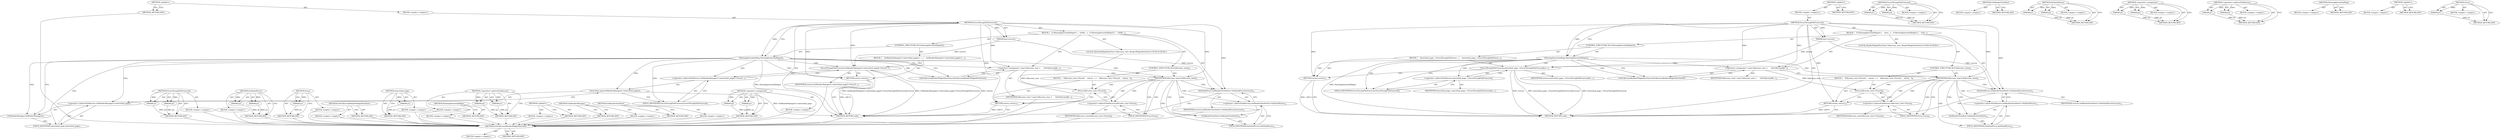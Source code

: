 digraph "Focus" {
vulnerable_76 [label=<(METHOD,GetRenderManager)>];
vulnerable_77 [label=<(BLOCK,&lt;empty&gt;,&lt;empty&gt;)>];
vulnerable_78 [label=<(METHOD_RETURN,ANY)>];
vulnerable_96 [label=<(METHOD,GetRenderViewHost)>];
vulnerable_97 [label=<(BLOCK,&lt;empty&gt;,&lt;empty&gt;)>];
vulnerable_98 [label=<(METHOD_RETURN,ANY)>];
vulnerable_6 [label=<(METHOD,&lt;global&gt;)<SUB>1</SUB>>];
vulnerable_7 [label=<(BLOCK,&lt;empty&gt;,&lt;empty&gt;)<SUB>1</SUB>>];
vulnerable_8 [label=<(METHOD,FocusThroughTabTraversal)<SUB>1</SUB>>];
vulnerable_9 [label=<(PARAM,bool reverse)<SUB>1</SUB>>];
vulnerable_10 [label=<(BLOCK,{
   if (ShowingInterstitialPage()) {
    GetRe...,{
   if (ShowingInterstitialPage()) {
    GetRe...)<SUB>1</SUB>>];
vulnerable_11 [label=<(CONTROL_STRUCTURE,IF,if (ShowingInterstitialPage()))<SUB>2</SUB>>];
vulnerable_12 [label=<(ShowingInterstitialPage,ShowingInterstitialPage())<SUB>2</SUB>>];
vulnerable_13 [label=<(BLOCK,{
    GetRenderManager()-&gt;interstitial_page()-&gt;...,{
    GetRenderManager()-&gt;interstitial_page()-&gt;...)<SUB>2</SUB>>];
vulnerable_14 [label=<(FocusThroughTabTraversal,GetRenderManager()-&gt;interstitial_page()-&gt;FocusT...)<SUB>3</SUB>>];
vulnerable_15 [label=<(&lt;operator&gt;.indirectFieldAccess,GetRenderManager()-&gt;interstitial_page()-&gt;FocusT...)<SUB>3</SUB>>];
vulnerable_16 [label=<(interstitial_page,GetRenderManager()-&gt;interstitial_page())<SUB>3</SUB>>];
vulnerable_17 [label=<(&lt;operator&gt;.indirectFieldAccess,GetRenderManager()-&gt;interstitial_page)<SUB>3</SUB>>];
vulnerable_18 [label=<(GetRenderManager,GetRenderManager())<SUB>3</SUB>>];
vulnerable_19 [label=<(FIELD_IDENTIFIER,interstitial_page,interstitial_page)<SUB>3</SUB>>];
vulnerable_20 [label=<(FIELD_IDENTIFIER,FocusThroughTabTraversal,FocusThroughTabTraversal)<SUB>3</SUB>>];
vulnerable_21 [label=<(IDENTIFIER,reverse,GetRenderManager()-&gt;interstitial_page()-&gt;FocusT...)<SUB>3</SUB>>];
vulnerable_22 [label=<(RETURN,return;,return;)<SUB>4</SUB>>];
vulnerable_23 [label="<(LOCAL,RenderWidgetHostView* fullscreen_view: RenderWidgetHostView*)<SUB>6</SUB>>"];
vulnerable_24 [label=<(&lt;operator&gt;.assignment,* const fullscreen_view =
      GetFullscreenRe...)<SUB>6</SUB>>];
vulnerable_25 [label=<(IDENTIFIER,fullscreen_view,* const fullscreen_view =
      GetFullscreenRe...)<SUB>6</SUB>>];
vulnerable_26 [label=<(GetFullscreenRenderWidgetHostView,GetFullscreenRenderWidgetHostView())<SUB>7</SUB>>];
vulnerable_27 [label=<(CONTROL_STRUCTURE,IF,if (fullscreen_view))<SUB>8</SUB>>];
vulnerable_28 [label=<(IDENTIFIER,fullscreen_view,if (fullscreen_view))<SUB>8</SUB>>];
vulnerable_29 [label=<(BLOCK,{
    fullscreen_view-&gt;Focus();
    return;
  },{
    fullscreen_view-&gt;Focus();
    return;
  })<SUB>8</SUB>>];
vulnerable_30 [label=<(Focus,fullscreen_view-&gt;Focus())<SUB>9</SUB>>];
vulnerable_31 [label=<(&lt;operator&gt;.indirectFieldAccess,fullscreen_view-&gt;Focus)<SUB>9</SUB>>];
vulnerable_32 [label=<(IDENTIFIER,fullscreen_view,fullscreen_view-&gt;Focus())<SUB>9</SUB>>];
vulnerable_33 [label=<(FIELD_IDENTIFIER,Focus,Focus)<SUB>9</SUB>>];
vulnerable_34 [label=<(RETURN,return;,return;)<SUB>10</SUB>>];
vulnerable_35 [label=<(SetInitialFocus,GetRenderViewHost()-&gt;SetInitialFocus(reverse))<SUB>12</SUB>>];
vulnerable_36 [label=<(&lt;operator&gt;.indirectFieldAccess,GetRenderViewHost()-&gt;SetInitialFocus)<SUB>12</SUB>>];
vulnerable_37 [label=<(GetRenderViewHost,GetRenderViewHost())<SUB>12</SUB>>];
vulnerable_38 [label=<(FIELD_IDENTIFIER,SetInitialFocus,SetInitialFocus)<SUB>12</SUB>>];
vulnerable_39 [label=<(IDENTIFIER,reverse,GetRenderViewHost()-&gt;SetInitialFocus(reverse))<SUB>12</SUB>>];
vulnerable_40 [label=<(METHOD_RETURN,void)<SUB>1</SUB>>];
vulnerable_42 [label=<(METHOD_RETURN,ANY)<SUB>1</SUB>>];
vulnerable_62 [label=<(METHOD,FocusThroughTabTraversal)>];
vulnerable_63 [label=<(PARAM,p1)>];
vulnerable_64 [label=<(PARAM,p2)>];
vulnerable_65 [label=<(BLOCK,&lt;empty&gt;,&lt;empty&gt;)>];
vulnerable_66 [label=<(METHOD_RETURN,ANY)>];
vulnerable_91 [label=<(METHOD,SetInitialFocus)>];
vulnerable_92 [label=<(PARAM,p1)>];
vulnerable_93 [label=<(PARAM,p2)>];
vulnerable_94 [label=<(BLOCK,&lt;empty&gt;,&lt;empty&gt;)>];
vulnerable_95 [label=<(METHOD_RETURN,ANY)>];
vulnerable_87 [label=<(METHOD,Focus)>];
vulnerable_88 [label=<(PARAM,p1)>];
vulnerable_89 [label=<(BLOCK,&lt;empty&gt;,&lt;empty&gt;)>];
vulnerable_90 [label=<(METHOD_RETURN,ANY)>];
vulnerable_84 [label=<(METHOD,GetFullscreenRenderWidgetHostView)>];
vulnerable_85 [label=<(BLOCK,&lt;empty&gt;,&lt;empty&gt;)>];
vulnerable_86 [label=<(METHOD_RETURN,ANY)>];
vulnerable_72 [label=<(METHOD,interstitial_page)>];
vulnerable_73 [label=<(PARAM,p1)>];
vulnerable_74 [label=<(BLOCK,&lt;empty&gt;,&lt;empty&gt;)>];
vulnerable_75 [label=<(METHOD_RETURN,ANY)>];
vulnerable_67 [label=<(METHOD,&lt;operator&gt;.indirectFieldAccess)>];
vulnerable_68 [label=<(PARAM,p1)>];
vulnerable_69 [label=<(PARAM,p2)>];
vulnerable_70 [label=<(BLOCK,&lt;empty&gt;,&lt;empty&gt;)>];
vulnerable_71 [label=<(METHOD_RETURN,ANY)>];
vulnerable_59 [label=<(METHOD,ShowingInterstitialPage)>];
vulnerable_60 [label=<(BLOCK,&lt;empty&gt;,&lt;empty&gt;)>];
vulnerable_61 [label=<(METHOD_RETURN,ANY)>];
vulnerable_53 [label=<(METHOD,&lt;global&gt;)<SUB>1</SUB>>];
vulnerable_54 [label=<(BLOCK,&lt;empty&gt;,&lt;empty&gt;)>];
vulnerable_55 [label=<(METHOD_RETURN,ANY)>];
vulnerable_79 [label=<(METHOD,&lt;operator&gt;.assignment)>];
vulnerable_80 [label=<(PARAM,p1)>];
vulnerable_81 [label=<(PARAM,p2)>];
vulnerable_82 [label=<(BLOCK,&lt;empty&gt;,&lt;empty&gt;)>];
vulnerable_83 [label=<(METHOD_RETURN,ANY)>];
fixed_74 [label=<(METHOD,GetFullscreenRenderWidgetHostView)>];
fixed_75 [label=<(BLOCK,&lt;empty&gt;,&lt;empty&gt;)>];
fixed_76 [label=<(METHOD_RETURN,ANY)>];
fixed_6 [label=<(METHOD,&lt;global&gt;)<SUB>1</SUB>>];
fixed_7 [label=<(BLOCK,&lt;empty&gt;,&lt;empty&gt;)<SUB>1</SUB>>];
fixed_8 [label=<(METHOD,FocusThroughTabTraversal)<SUB>1</SUB>>];
fixed_9 [label=<(PARAM,bool reverse)<SUB>1</SUB>>];
fixed_10 [label=<(BLOCK,{
   if (ShowingInterstitialPage()) {
    inter...,{
   if (ShowingInterstitialPage()) {
    inter...)<SUB>1</SUB>>];
fixed_11 [label=<(CONTROL_STRUCTURE,IF,if (ShowingInterstitialPage()))<SUB>2</SUB>>];
fixed_12 [label=<(ShowingInterstitialPage,ShowingInterstitialPage())<SUB>2</SUB>>];
fixed_13 [label=<(BLOCK,{
    interstitial_page_-&gt;FocusThroughTabTraver...,{
    interstitial_page_-&gt;FocusThroughTabTraver...)<SUB>2</SUB>>];
fixed_14 [label=<(FocusThroughTabTraversal,interstitial_page_-&gt;FocusThroughTabTraversal(re...)<SUB>3</SUB>>];
fixed_15 [label=<(&lt;operator&gt;.indirectFieldAccess,interstitial_page_-&gt;FocusThroughTabTraversal)<SUB>3</SUB>>];
fixed_16 [label=<(IDENTIFIER,interstitial_page_,interstitial_page_-&gt;FocusThroughTabTraversal(re...)<SUB>3</SUB>>];
fixed_17 [label=<(FIELD_IDENTIFIER,FocusThroughTabTraversal,FocusThroughTabTraversal)<SUB>3</SUB>>];
fixed_18 [label=<(IDENTIFIER,reverse,interstitial_page_-&gt;FocusThroughTabTraversal(re...)<SUB>3</SUB>>];
fixed_19 [label=<(RETURN,return;,return;)<SUB>4</SUB>>];
fixed_20 [label="<(LOCAL,RenderWidgetHostView* fullscreen_view: RenderWidgetHostView*)<SUB>6</SUB>>"];
fixed_21 [label=<(&lt;operator&gt;.assignment,* const fullscreen_view =
      GetFullscreenRe...)<SUB>6</SUB>>];
fixed_22 [label=<(IDENTIFIER,fullscreen_view,* const fullscreen_view =
      GetFullscreenRe...)<SUB>6</SUB>>];
fixed_23 [label=<(GetFullscreenRenderWidgetHostView,GetFullscreenRenderWidgetHostView())<SUB>7</SUB>>];
fixed_24 [label=<(CONTROL_STRUCTURE,IF,if (fullscreen_view))<SUB>8</SUB>>];
fixed_25 [label=<(IDENTIFIER,fullscreen_view,if (fullscreen_view))<SUB>8</SUB>>];
fixed_26 [label=<(BLOCK,{
    fullscreen_view-&gt;Focus();
    return;
  },{
    fullscreen_view-&gt;Focus();
    return;
  })<SUB>8</SUB>>];
fixed_27 [label=<(Focus,fullscreen_view-&gt;Focus())<SUB>9</SUB>>];
fixed_28 [label=<(&lt;operator&gt;.indirectFieldAccess,fullscreen_view-&gt;Focus)<SUB>9</SUB>>];
fixed_29 [label=<(IDENTIFIER,fullscreen_view,fullscreen_view-&gt;Focus())<SUB>9</SUB>>];
fixed_30 [label=<(FIELD_IDENTIFIER,Focus,Focus)<SUB>9</SUB>>];
fixed_31 [label=<(RETURN,return;,return;)<SUB>10</SUB>>];
fixed_32 [label=<(SetInitialFocus,GetRenderViewHost()-&gt;SetInitialFocus(reverse))<SUB>12</SUB>>];
fixed_33 [label=<(&lt;operator&gt;.indirectFieldAccess,GetRenderViewHost()-&gt;SetInitialFocus)<SUB>12</SUB>>];
fixed_34 [label=<(GetRenderViewHost,GetRenderViewHost())<SUB>12</SUB>>];
fixed_35 [label=<(FIELD_IDENTIFIER,SetInitialFocus,SetInitialFocus)<SUB>12</SUB>>];
fixed_36 [label=<(IDENTIFIER,reverse,GetRenderViewHost()-&gt;SetInitialFocus(reverse))<SUB>12</SUB>>];
fixed_37 [label=<(METHOD_RETURN,void)<SUB>1</SUB>>];
fixed_39 [label=<(METHOD_RETURN,ANY)<SUB>1</SUB>>];
fixed_59 [label=<(METHOD,FocusThroughTabTraversal)>];
fixed_60 [label=<(PARAM,p1)>];
fixed_61 [label=<(PARAM,p2)>];
fixed_62 [label=<(BLOCK,&lt;empty&gt;,&lt;empty&gt;)>];
fixed_63 [label=<(METHOD_RETURN,ANY)>];
fixed_86 [label=<(METHOD,GetRenderViewHost)>];
fixed_87 [label=<(BLOCK,&lt;empty&gt;,&lt;empty&gt;)>];
fixed_88 [label=<(METHOD_RETURN,ANY)>];
fixed_81 [label=<(METHOD,SetInitialFocus)>];
fixed_82 [label=<(PARAM,p1)>];
fixed_83 [label=<(PARAM,p2)>];
fixed_84 [label=<(BLOCK,&lt;empty&gt;,&lt;empty&gt;)>];
fixed_85 [label=<(METHOD_RETURN,ANY)>];
fixed_69 [label=<(METHOD,&lt;operator&gt;.assignment)>];
fixed_70 [label=<(PARAM,p1)>];
fixed_71 [label=<(PARAM,p2)>];
fixed_72 [label=<(BLOCK,&lt;empty&gt;,&lt;empty&gt;)>];
fixed_73 [label=<(METHOD_RETURN,ANY)>];
fixed_64 [label=<(METHOD,&lt;operator&gt;.indirectFieldAccess)>];
fixed_65 [label=<(PARAM,p1)>];
fixed_66 [label=<(PARAM,p2)>];
fixed_67 [label=<(BLOCK,&lt;empty&gt;,&lt;empty&gt;)>];
fixed_68 [label=<(METHOD_RETURN,ANY)>];
fixed_56 [label=<(METHOD,ShowingInterstitialPage)>];
fixed_57 [label=<(BLOCK,&lt;empty&gt;,&lt;empty&gt;)>];
fixed_58 [label=<(METHOD_RETURN,ANY)>];
fixed_50 [label=<(METHOD,&lt;global&gt;)<SUB>1</SUB>>];
fixed_51 [label=<(BLOCK,&lt;empty&gt;,&lt;empty&gt;)>];
fixed_52 [label=<(METHOD_RETURN,ANY)>];
fixed_77 [label=<(METHOD,Focus)>];
fixed_78 [label=<(PARAM,p1)>];
fixed_79 [label=<(BLOCK,&lt;empty&gt;,&lt;empty&gt;)>];
fixed_80 [label=<(METHOD_RETURN,ANY)>];
vulnerable_76 -> vulnerable_77  [key=0, label="AST: "];
vulnerable_76 -> vulnerable_78  [key=0, label="AST: "];
vulnerable_76 -> vulnerable_78  [key=1, label="CFG: "];
vulnerable_77 -> fixed_74  [key=0];
vulnerable_78 -> fixed_74  [key=0];
vulnerable_96 -> vulnerable_97  [key=0, label="AST: "];
vulnerable_96 -> vulnerable_98  [key=0, label="AST: "];
vulnerable_96 -> vulnerable_98  [key=1, label="CFG: "];
vulnerable_97 -> fixed_74  [key=0];
vulnerable_98 -> fixed_74  [key=0];
vulnerable_6 -> vulnerable_7  [key=0, label="AST: "];
vulnerable_6 -> vulnerable_42  [key=0, label="AST: "];
vulnerable_6 -> vulnerable_42  [key=1, label="CFG: "];
vulnerable_7 -> vulnerable_8  [key=0, label="AST: "];
vulnerable_8 -> vulnerable_9  [key=0, label="AST: "];
vulnerable_8 -> vulnerable_9  [key=1, label="DDG: "];
vulnerable_8 -> vulnerable_10  [key=0, label="AST: "];
vulnerable_8 -> vulnerable_40  [key=0, label="AST: "];
vulnerable_8 -> vulnerable_12  [key=0, label="CFG: "];
vulnerable_8 -> vulnerable_12  [key=1, label="DDG: "];
vulnerable_8 -> vulnerable_24  [key=0, label="DDG: "];
vulnerable_8 -> vulnerable_28  [key=0, label="DDG: "];
vulnerable_8 -> vulnerable_35  [key=0, label="DDG: "];
vulnerable_8 -> vulnerable_22  [key=0, label="DDG: "];
vulnerable_8 -> vulnerable_34  [key=0, label="DDG: "];
vulnerable_8 -> vulnerable_14  [key=0, label="DDG: "];
vulnerable_9 -> vulnerable_35  [key=0, label="DDG: reverse"];
vulnerable_9 -> vulnerable_14  [key=0, label="DDG: reverse"];
vulnerable_10 -> vulnerable_11  [key=0, label="AST: "];
vulnerable_10 -> vulnerable_23  [key=0, label="AST: "];
vulnerable_10 -> vulnerable_24  [key=0, label="AST: "];
vulnerable_10 -> vulnerable_27  [key=0, label="AST: "];
vulnerable_10 -> vulnerable_35  [key=0, label="AST: "];
vulnerable_11 -> vulnerable_12  [key=0, label="AST: "];
vulnerable_11 -> vulnerable_13  [key=0, label="AST: "];
vulnerable_12 -> vulnerable_18  [key=0, label="CFG: "];
vulnerable_12 -> vulnerable_18  [key=1, label="CDG: "];
vulnerable_12 -> vulnerable_26  [key=0, label="CFG: "];
vulnerable_12 -> vulnerable_26  [key=1, label="CDG: "];
vulnerable_12 -> vulnerable_40  [key=0, label="DDG: ShowingInterstitialPage()"];
vulnerable_12 -> vulnerable_24  [key=0, label="CDG: "];
vulnerable_12 -> vulnerable_16  [key=0, label="CDG: "];
vulnerable_12 -> vulnerable_17  [key=0, label="CDG: "];
vulnerable_12 -> vulnerable_15  [key=0, label="CDG: "];
vulnerable_12 -> vulnerable_14  [key=0, label="CDG: "];
vulnerable_12 -> vulnerable_19  [key=0, label="CDG: "];
vulnerable_12 -> vulnerable_28  [key=0, label="CDG: "];
vulnerable_12 -> vulnerable_20  [key=0, label="CDG: "];
vulnerable_12 -> vulnerable_22  [key=0, label="CDG: "];
vulnerable_13 -> vulnerable_14  [key=0, label="AST: "];
vulnerable_13 -> vulnerable_22  [key=0, label="AST: "];
vulnerable_14 -> vulnerable_15  [key=0, label="AST: "];
vulnerable_14 -> vulnerable_21  [key=0, label="AST: "];
vulnerable_14 -> vulnerable_22  [key=0, label="CFG: "];
vulnerable_14 -> vulnerable_40  [key=0, label="DDG: GetRenderManager()-&gt;interstitial_page()-&gt;FocusThroughTabTraversal"];
vulnerable_14 -> vulnerable_40  [key=1, label="DDG: reverse"];
vulnerable_14 -> vulnerable_40  [key=2, label="DDG: GetRenderManager()-&gt;interstitial_page()-&gt;FocusThroughTabTraversal(reverse)"];
vulnerable_15 -> vulnerable_16  [key=0, label="AST: "];
vulnerable_15 -> vulnerable_20  [key=0, label="AST: "];
vulnerable_15 -> vulnerable_14  [key=0, label="CFG: "];
vulnerable_16 -> vulnerable_17  [key=0, label="AST: "];
vulnerable_16 -> vulnerable_20  [key=0, label="CFG: "];
vulnerable_16 -> vulnerable_40  [key=0, label="DDG: GetRenderManager()-&gt;interstitial_page"];
vulnerable_17 -> vulnerable_18  [key=0, label="AST: "];
vulnerable_17 -> vulnerable_19  [key=0, label="AST: "];
vulnerable_17 -> vulnerable_16  [key=0, label="CFG: "];
vulnerable_18 -> vulnerable_19  [key=0, label="CFG: "];
vulnerable_19 -> vulnerable_17  [key=0, label="CFG: "];
vulnerable_20 -> vulnerable_15  [key=0, label="CFG: "];
vulnerable_21 -> fixed_74  [key=0];
vulnerable_22 -> vulnerable_40  [key=0, label="CFG: "];
vulnerable_22 -> vulnerable_40  [key=1, label="DDG: &lt;RET&gt;"];
vulnerable_23 -> fixed_74  [key=0];
vulnerable_24 -> vulnerable_25  [key=0, label="AST: "];
vulnerable_24 -> vulnerable_26  [key=0, label="AST: "];
vulnerable_24 -> vulnerable_28  [key=0, label="CFG: "];
vulnerable_24 -> vulnerable_30  [key=0, label="DDG: fullscreen_view"];
vulnerable_25 -> fixed_74  [key=0];
vulnerable_26 -> vulnerable_24  [key=0, label="CFG: "];
vulnerable_27 -> vulnerable_28  [key=0, label="AST: "];
vulnerable_27 -> vulnerable_29  [key=0, label="AST: "];
vulnerable_28 -> vulnerable_37  [key=0, label="CFG: "];
vulnerable_28 -> vulnerable_37  [key=1, label="CDG: "];
vulnerable_28 -> vulnerable_33  [key=0, label="CFG: "];
vulnerable_28 -> vulnerable_33  [key=1, label="CDG: "];
vulnerable_28 -> vulnerable_30  [key=0, label="CDG: "];
vulnerable_28 -> vulnerable_34  [key=0, label="CDG: "];
vulnerable_28 -> vulnerable_36  [key=0, label="CDG: "];
vulnerable_28 -> vulnerable_35  [key=0, label="CDG: "];
vulnerable_28 -> vulnerable_38  [key=0, label="CDG: "];
vulnerable_28 -> vulnerable_31  [key=0, label="CDG: "];
vulnerable_29 -> vulnerable_30  [key=0, label="AST: "];
vulnerable_29 -> vulnerable_34  [key=0, label="AST: "];
vulnerable_30 -> vulnerable_31  [key=0, label="AST: "];
vulnerable_30 -> vulnerable_34  [key=0, label="CFG: "];
vulnerable_31 -> vulnerable_32  [key=0, label="AST: "];
vulnerable_31 -> vulnerable_33  [key=0, label="AST: "];
vulnerable_31 -> vulnerable_30  [key=0, label="CFG: "];
vulnerable_32 -> fixed_74  [key=0];
vulnerable_33 -> vulnerable_31  [key=0, label="CFG: "];
vulnerable_34 -> vulnerable_40  [key=0, label="CFG: "];
vulnerable_34 -> vulnerable_40  [key=1, label="DDG: &lt;RET&gt;"];
vulnerable_35 -> vulnerable_36  [key=0, label="AST: "];
vulnerable_35 -> vulnerable_39  [key=0, label="AST: "];
vulnerable_35 -> vulnerable_40  [key=0, label="CFG: "];
vulnerable_36 -> vulnerable_37  [key=0, label="AST: "];
vulnerable_36 -> vulnerable_38  [key=0, label="AST: "];
vulnerable_36 -> vulnerable_35  [key=0, label="CFG: "];
vulnerable_37 -> vulnerable_38  [key=0, label="CFG: "];
vulnerable_38 -> vulnerable_36  [key=0, label="CFG: "];
vulnerable_39 -> fixed_74  [key=0];
vulnerable_40 -> fixed_74  [key=0];
vulnerable_42 -> fixed_74  [key=0];
vulnerable_62 -> vulnerable_63  [key=0, label="AST: "];
vulnerable_62 -> vulnerable_63  [key=1, label="DDG: "];
vulnerable_62 -> vulnerable_65  [key=0, label="AST: "];
vulnerable_62 -> vulnerable_64  [key=0, label="AST: "];
vulnerable_62 -> vulnerable_64  [key=1, label="DDG: "];
vulnerable_62 -> vulnerable_66  [key=0, label="AST: "];
vulnerable_62 -> vulnerable_66  [key=1, label="CFG: "];
vulnerable_63 -> vulnerable_66  [key=0, label="DDG: p1"];
vulnerable_64 -> vulnerable_66  [key=0, label="DDG: p2"];
vulnerable_65 -> fixed_74  [key=0];
vulnerable_66 -> fixed_74  [key=0];
vulnerable_91 -> vulnerable_92  [key=0, label="AST: "];
vulnerable_91 -> vulnerable_92  [key=1, label="DDG: "];
vulnerable_91 -> vulnerable_94  [key=0, label="AST: "];
vulnerable_91 -> vulnerable_93  [key=0, label="AST: "];
vulnerable_91 -> vulnerable_93  [key=1, label="DDG: "];
vulnerable_91 -> vulnerable_95  [key=0, label="AST: "];
vulnerable_91 -> vulnerable_95  [key=1, label="CFG: "];
vulnerable_92 -> vulnerable_95  [key=0, label="DDG: p1"];
vulnerable_93 -> vulnerable_95  [key=0, label="DDG: p2"];
vulnerable_94 -> fixed_74  [key=0];
vulnerable_95 -> fixed_74  [key=0];
vulnerable_87 -> vulnerable_88  [key=0, label="AST: "];
vulnerable_87 -> vulnerable_88  [key=1, label="DDG: "];
vulnerable_87 -> vulnerable_89  [key=0, label="AST: "];
vulnerable_87 -> vulnerable_90  [key=0, label="AST: "];
vulnerable_87 -> vulnerable_90  [key=1, label="CFG: "];
vulnerable_88 -> vulnerable_90  [key=0, label="DDG: p1"];
vulnerable_89 -> fixed_74  [key=0];
vulnerable_90 -> fixed_74  [key=0];
vulnerable_84 -> vulnerable_85  [key=0, label="AST: "];
vulnerable_84 -> vulnerable_86  [key=0, label="AST: "];
vulnerable_84 -> vulnerable_86  [key=1, label="CFG: "];
vulnerable_85 -> fixed_74  [key=0];
vulnerable_86 -> fixed_74  [key=0];
vulnerable_72 -> vulnerable_73  [key=0, label="AST: "];
vulnerable_72 -> vulnerable_73  [key=1, label="DDG: "];
vulnerable_72 -> vulnerable_74  [key=0, label="AST: "];
vulnerable_72 -> vulnerable_75  [key=0, label="AST: "];
vulnerable_72 -> vulnerable_75  [key=1, label="CFG: "];
vulnerable_73 -> vulnerable_75  [key=0, label="DDG: p1"];
vulnerable_74 -> fixed_74  [key=0];
vulnerable_75 -> fixed_74  [key=0];
vulnerable_67 -> vulnerable_68  [key=0, label="AST: "];
vulnerable_67 -> vulnerable_68  [key=1, label="DDG: "];
vulnerable_67 -> vulnerable_70  [key=0, label="AST: "];
vulnerable_67 -> vulnerable_69  [key=0, label="AST: "];
vulnerable_67 -> vulnerable_69  [key=1, label="DDG: "];
vulnerable_67 -> vulnerable_71  [key=0, label="AST: "];
vulnerable_67 -> vulnerable_71  [key=1, label="CFG: "];
vulnerable_68 -> vulnerable_71  [key=0, label="DDG: p1"];
vulnerable_69 -> vulnerable_71  [key=0, label="DDG: p2"];
vulnerable_70 -> fixed_74  [key=0];
vulnerable_71 -> fixed_74  [key=0];
vulnerable_59 -> vulnerable_60  [key=0, label="AST: "];
vulnerable_59 -> vulnerable_61  [key=0, label="AST: "];
vulnerable_59 -> vulnerable_61  [key=1, label="CFG: "];
vulnerable_60 -> fixed_74  [key=0];
vulnerable_61 -> fixed_74  [key=0];
vulnerable_53 -> vulnerable_54  [key=0, label="AST: "];
vulnerable_53 -> vulnerable_55  [key=0, label="AST: "];
vulnerable_53 -> vulnerable_55  [key=1, label="CFG: "];
vulnerable_54 -> fixed_74  [key=0];
vulnerable_55 -> fixed_74  [key=0];
vulnerable_79 -> vulnerable_80  [key=0, label="AST: "];
vulnerable_79 -> vulnerable_80  [key=1, label="DDG: "];
vulnerable_79 -> vulnerable_82  [key=0, label="AST: "];
vulnerable_79 -> vulnerable_81  [key=0, label="AST: "];
vulnerable_79 -> vulnerable_81  [key=1, label="DDG: "];
vulnerable_79 -> vulnerable_83  [key=0, label="AST: "];
vulnerable_79 -> vulnerable_83  [key=1, label="CFG: "];
vulnerable_80 -> vulnerable_83  [key=0, label="DDG: p1"];
vulnerable_81 -> vulnerable_83  [key=0, label="DDG: p2"];
vulnerable_82 -> fixed_74  [key=0];
vulnerable_83 -> fixed_74  [key=0];
fixed_74 -> fixed_75  [key=0, label="AST: "];
fixed_74 -> fixed_76  [key=0, label="AST: "];
fixed_74 -> fixed_76  [key=1, label="CFG: "];
fixed_6 -> fixed_7  [key=0, label="AST: "];
fixed_6 -> fixed_39  [key=0, label="AST: "];
fixed_6 -> fixed_39  [key=1, label="CFG: "];
fixed_7 -> fixed_8  [key=0, label="AST: "];
fixed_8 -> fixed_9  [key=0, label="AST: "];
fixed_8 -> fixed_9  [key=1, label="DDG: "];
fixed_8 -> fixed_10  [key=0, label="AST: "];
fixed_8 -> fixed_37  [key=0, label="AST: "];
fixed_8 -> fixed_12  [key=0, label="CFG: "];
fixed_8 -> fixed_12  [key=1, label="DDG: "];
fixed_8 -> fixed_21  [key=0, label="DDG: "];
fixed_8 -> fixed_25  [key=0, label="DDG: "];
fixed_8 -> fixed_32  [key=0, label="DDG: "];
fixed_8 -> fixed_19  [key=0, label="DDG: "];
fixed_8 -> fixed_31  [key=0, label="DDG: "];
fixed_8 -> fixed_14  [key=0, label="DDG: "];
fixed_9 -> fixed_32  [key=0, label="DDG: reverse"];
fixed_9 -> fixed_14  [key=0, label="DDG: reverse"];
fixed_10 -> fixed_11  [key=0, label="AST: "];
fixed_10 -> fixed_20  [key=0, label="AST: "];
fixed_10 -> fixed_21  [key=0, label="AST: "];
fixed_10 -> fixed_24  [key=0, label="AST: "];
fixed_10 -> fixed_32  [key=0, label="AST: "];
fixed_11 -> fixed_12  [key=0, label="AST: "];
fixed_11 -> fixed_13  [key=0, label="AST: "];
fixed_12 -> fixed_17  [key=0, label="CFG: "];
fixed_12 -> fixed_17  [key=1, label="CDG: "];
fixed_12 -> fixed_23  [key=0, label="CFG: "];
fixed_12 -> fixed_23  [key=1, label="CDG: "];
fixed_12 -> fixed_37  [key=0, label="DDG: ShowingInterstitialPage()"];
fixed_12 -> fixed_15  [key=0, label="CDG: "];
fixed_12 -> fixed_21  [key=0, label="CDG: "];
fixed_12 -> fixed_14  [key=0, label="CDG: "];
fixed_12 -> fixed_19  [key=0, label="CDG: "];
fixed_12 -> fixed_25  [key=0, label="CDG: "];
fixed_13 -> fixed_14  [key=0, label="AST: "];
fixed_13 -> fixed_19  [key=0, label="AST: "];
fixed_14 -> fixed_15  [key=0, label="AST: "];
fixed_14 -> fixed_18  [key=0, label="AST: "];
fixed_14 -> fixed_19  [key=0, label="CFG: "];
fixed_14 -> fixed_37  [key=0, label="DDG: interstitial_page_-&gt;FocusThroughTabTraversal"];
fixed_14 -> fixed_37  [key=1, label="DDG: reverse"];
fixed_14 -> fixed_37  [key=2, label="DDG: interstitial_page_-&gt;FocusThroughTabTraversal(reverse)"];
fixed_15 -> fixed_16  [key=0, label="AST: "];
fixed_15 -> fixed_17  [key=0, label="AST: "];
fixed_15 -> fixed_14  [key=0, label="CFG: "];
fixed_17 -> fixed_15  [key=0, label="CFG: "];
fixed_19 -> fixed_37  [key=0, label="CFG: "];
fixed_19 -> fixed_37  [key=1, label="DDG: &lt;RET&gt;"];
fixed_21 -> fixed_22  [key=0, label="AST: "];
fixed_21 -> fixed_23  [key=0, label="AST: "];
fixed_21 -> fixed_25  [key=0, label="CFG: "];
fixed_21 -> fixed_27  [key=0, label="DDG: fullscreen_view"];
fixed_23 -> fixed_21  [key=0, label="CFG: "];
fixed_24 -> fixed_25  [key=0, label="AST: "];
fixed_24 -> fixed_26  [key=0, label="AST: "];
fixed_25 -> fixed_34  [key=0, label="CFG: "];
fixed_25 -> fixed_34  [key=1, label="CDG: "];
fixed_25 -> fixed_30  [key=0, label="CFG: "];
fixed_25 -> fixed_30  [key=1, label="CDG: "];
fixed_25 -> fixed_32  [key=0, label="CDG: "];
fixed_25 -> fixed_33  [key=0, label="CDG: "];
fixed_25 -> fixed_28  [key=0, label="CDG: "];
fixed_25 -> fixed_35  [key=0, label="CDG: "];
fixed_25 -> fixed_27  [key=0, label="CDG: "];
fixed_25 -> fixed_31  [key=0, label="CDG: "];
fixed_26 -> fixed_27  [key=0, label="AST: "];
fixed_26 -> fixed_31  [key=0, label="AST: "];
fixed_27 -> fixed_28  [key=0, label="AST: "];
fixed_27 -> fixed_31  [key=0, label="CFG: "];
fixed_28 -> fixed_29  [key=0, label="AST: "];
fixed_28 -> fixed_30  [key=0, label="AST: "];
fixed_28 -> fixed_27  [key=0, label="CFG: "];
fixed_30 -> fixed_28  [key=0, label="CFG: "];
fixed_31 -> fixed_37  [key=0, label="CFG: "];
fixed_31 -> fixed_37  [key=1, label="DDG: &lt;RET&gt;"];
fixed_32 -> fixed_33  [key=0, label="AST: "];
fixed_32 -> fixed_36  [key=0, label="AST: "];
fixed_32 -> fixed_37  [key=0, label="CFG: "];
fixed_33 -> fixed_34  [key=0, label="AST: "];
fixed_33 -> fixed_35  [key=0, label="AST: "];
fixed_33 -> fixed_32  [key=0, label="CFG: "];
fixed_34 -> fixed_35  [key=0, label="CFG: "];
fixed_35 -> fixed_33  [key=0, label="CFG: "];
fixed_59 -> fixed_60  [key=0, label="AST: "];
fixed_59 -> fixed_60  [key=1, label="DDG: "];
fixed_59 -> fixed_62  [key=0, label="AST: "];
fixed_59 -> fixed_61  [key=0, label="AST: "];
fixed_59 -> fixed_61  [key=1, label="DDG: "];
fixed_59 -> fixed_63  [key=0, label="AST: "];
fixed_59 -> fixed_63  [key=1, label="CFG: "];
fixed_60 -> fixed_63  [key=0, label="DDG: p1"];
fixed_61 -> fixed_63  [key=0, label="DDG: p2"];
fixed_86 -> fixed_87  [key=0, label="AST: "];
fixed_86 -> fixed_88  [key=0, label="AST: "];
fixed_86 -> fixed_88  [key=1, label="CFG: "];
fixed_81 -> fixed_82  [key=0, label="AST: "];
fixed_81 -> fixed_82  [key=1, label="DDG: "];
fixed_81 -> fixed_84  [key=0, label="AST: "];
fixed_81 -> fixed_83  [key=0, label="AST: "];
fixed_81 -> fixed_83  [key=1, label="DDG: "];
fixed_81 -> fixed_85  [key=0, label="AST: "];
fixed_81 -> fixed_85  [key=1, label="CFG: "];
fixed_82 -> fixed_85  [key=0, label="DDG: p1"];
fixed_83 -> fixed_85  [key=0, label="DDG: p2"];
fixed_69 -> fixed_70  [key=0, label="AST: "];
fixed_69 -> fixed_70  [key=1, label="DDG: "];
fixed_69 -> fixed_72  [key=0, label="AST: "];
fixed_69 -> fixed_71  [key=0, label="AST: "];
fixed_69 -> fixed_71  [key=1, label="DDG: "];
fixed_69 -> fixed_73  [key=0, label="AST: "];
fixed_69 -> fixed_73  [key=1, label="CFG: "];
fixed_70 -> fixed_73  [key=0, label="DDG: p1"];
fixed_71 -> fixed_73  [key=0, label="DDG: p2"];
fixed_64 -> fixed_65  [key=0, label="AST: "];
fixed_64 -> fixed_65  [key=1, label="DDG: "];
fixed_64 -> fixed_67  [key=0, label="AST: "];
fixed_64 -> fixed_66  [key=0, label="AST: "];
fixed_64 -> fixed_66  [key=1, label="DDG: "];
fixed_64 -> fixed_68  [key=0, label="AST: "];
fixed_64 -> fixed_68  [key=1, label="CFG: "];
fixed_65 -> fixed_68  [key=0, label="DDG: p1"];
fixed_66 -> fixed_68  [key=0, label="DDG: p2"];
fixed_56 -> fixed_57  [key=0, label="AST: "];
fixed_56 -> fixed_58  [key=0, label="AST: "];
fixed_56 -> fixed_58  [key=1, label="CFG: "];
fixed_50 -> fixed_51  [key=0, label="AST: "];
fixed_50 -> fixed_52  [key=0, label="AST: "];
fixed_50 -> fixed_52  [key=1, label="CFG: "];
fixed_77 -> fixed_78  [key=0, label="AST: "];
fixed_77 -> fixed_78  [key=1, label="DDG: "];
fixed_77 -> fixed_79  [key=0, label="AST: "];
fixed_77 -> fixed_80  [key=0, label="AST: "];
fixed_77 -> fixed_80  [key=1, label="CFG: "];
fixed_78 -> fixed_80  [key=0, label="DDG: p1"];
}
